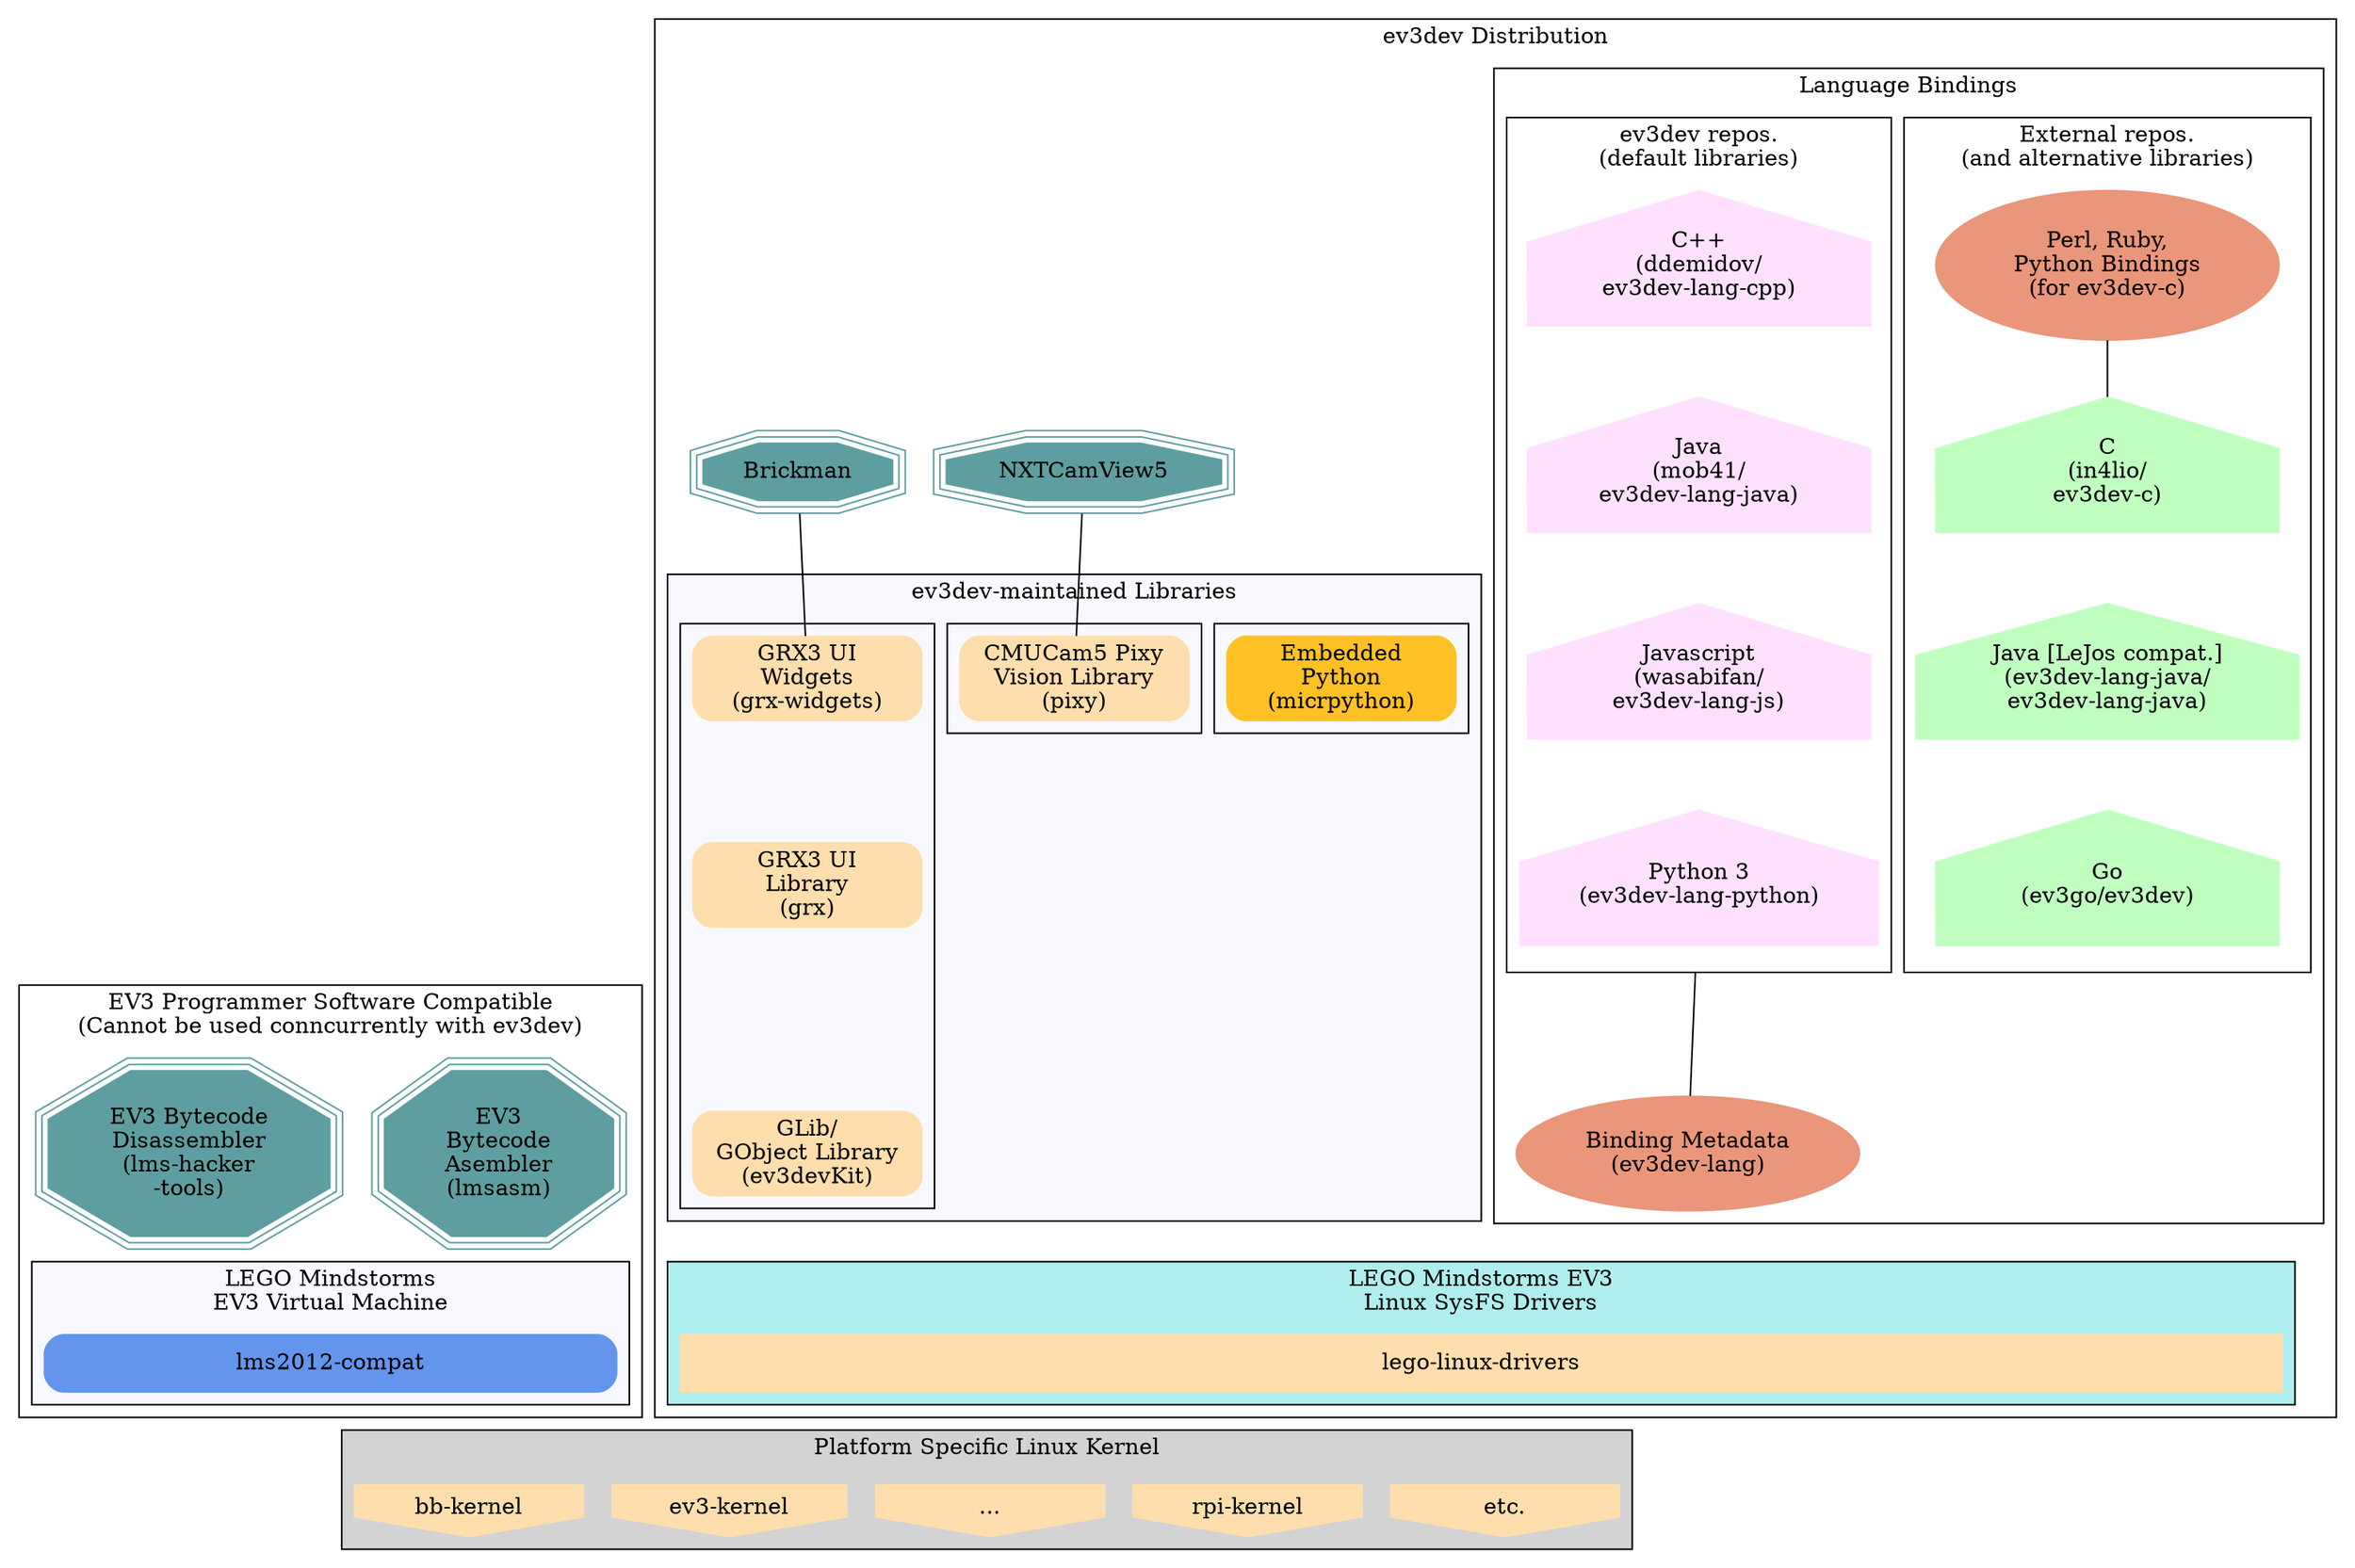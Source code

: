 graph G {
	compound=true;
	arrowType=none;
	node [shape=rect];
	edge [penwidth=0,minlen=1];


	subgraph cluster_10 {
		label = "EV3 Programmer Software Compatible\n(Cannot be used conncurrently with ev3dev)"
		node [shape=tripleoctagon,style="filled",color=cadetblue,width=2];
		"EV3\nBytecode\nAsembler\n(lmsasm)"; "EV3 Bytecode\nDisassembler\n(lms-hacker\n-tools)";

		subgraph cluster_9 {
			style=filled;
			fillcolor=ghostwhite;
			label="LEGO Mindstorms\nEV3 Virtual Machine";
			node [shape=rect,style="filled,rounded",color=cornflowerblue,width=5];
			"lms2012-compat";
		};
		{"EV3\nBytecode\nAsembler\n(lmsasm)" "EV3 Bytecode\nDisassembler\n(lms-hacker\n-tools)"}--"lms2012-compat";
	};
	
	subgraph cluster_100 {
		label = "ev3dev Distribution"

		rank = same; 
		node [shape=tripleoctagon,style="filled",color=cadetblue,width=1];
		"NXTCamView5" "Brickman";


		subgraph cluster_8 {
			style=filled;
			fillcolor=ghostwhite;
			label="ev3dev-maintained Libraries";

			subgraph cluster_5 {
				label="";
				node [shape=rect,style="filled,rounded",color=navajowhite,width=2];
				"GRX3 UI\nWidgets\n(grx-widgets)"--"GRX3 UI\nLibrary\n(grx)"
				--"GLib/\nGObject Library\n(ev3devKit)";
				edge [penwidth=1];
			};
			subgraph cluster_6 {
				label="";
				node [shape=rect,style="filled,rounded",color=navajowhite,width=2];
				"CMUCam5 Pixy\nVision Library\n(pixy)";
				edge [penwidth=1];
			};

			subgraph cluster_7 {
				label="";
				node [shape=rect,style="filled,rounded",color=goldenrod1,width=2];
				"Embedded\nPython\n(micrpython)";
				edge [penwidth=1];
			};
	
		};

		subgraph cluster_4 {
			label="Language Bindings";

			subgraph cluster_3 {
				label="External repos.\n(and alternative libraries)";
				node [shape=house,style=filled,color=darkseagreen1,width=3,height=1.3];
				"C\n(in4lio/\nev3dev-c)"-- 
				"Java [LeJos compat.]\n(ev3dev-lang-java/\nev3dev-lang-java)"--
				"Go\n(ev3go/ev3dev)";
				node [shape=oval,style=filled,color=darksalmon,width=3,height=1.3];
				edge [penwidth=1];
				"Perl, Ruby,\nPython Bindings\n(for ev3dev-c)"--"C\n(in4lio/\nev3dev-c)";
			}
			subgraph cluster_2 {
				label="ev3dev repos.\n(default libraries)";
				node [shape=house,style=filled,color=thistle1,width=3,height=1.3];
				"C++\n(ddemidov/\nev3dev-lang-cpp)"--"Java\n(mob41/\nev3dev-lang-java)"--
				"Javascript\n(wasabifan/\nev3dev-lang-js)"--"Python 3\n(ev3dev-lang-python)";
			};
				node [shape=oval,style=filled,color=darksalmon,width=3,height=1];
				"Binding Metadata\n(ev3dev-lang)";
		};

		subgraph cluster_1 {
			label = "LEGO Mindstorms EV3\nLinux SysFS Drivers";
			style=filled;
			fillcolor=paleturquoise;
			node [shape=rect,style=filled,color=navajowhite,width=14];
			"lego-linux-drivers"

		};

	};
	subgraph cluster_0 {
		label = "Platform Specific Linux Kernel";
		style=filled;
		fillcolor=lightgrey;
		node [style=filled,color=navajowhite, shape=invhouse,width=2];
		rank = same; "etc."; "rpi-kernel"; "..."; "ev3-kernel"; "bb-kernel"; 
	};

	edge [penwidth=1];
	"Brickman"--"GRX3 UI\nWidgets\n(grx-widgets)";
	"NXTCamView5"--"CMUCam5 Pixy\nVision Library\n(pixy)";
	"Python 3\n(ev3dev-lang-python)"--"Binding Metadata\n(ev3dev-lang)" [ltail=cluster_2];

	edge [penwidth=0];
	
	"lego-linux-drivers"--"..." [ltail=cluster_1,lhead=cluster_0];

	"GLib/\nGObject Library\n(ev3devKit)"--"lego-linux-drivers" [ltail=cluster_3,lhead=cluster_1];
	"Binding Metadata\n(ev3dev-lang)"--"lego-linux-drivers" [ltail=cluster_2,lhead=cluster_1];
	"GLib/\nGObject Library\n(ev3devKit)"--"lego-linux-drivers" [ltail=cluster_5,lhead=cluster_1];
	"CMUCam5 Pixy\nVision Library\n(pixy)"--"lego-linux-drivers" [ltail=cluster_6,lhead=cluster_1];
	"Embedded\nPython\n(micrpython)"--"lego-linux-drivers" [ltail=cluster_7,lhead=cluster_1];

	"lms2012-compat"--"..." [ltail=cluster_10,lhead=cluster_0];
}

